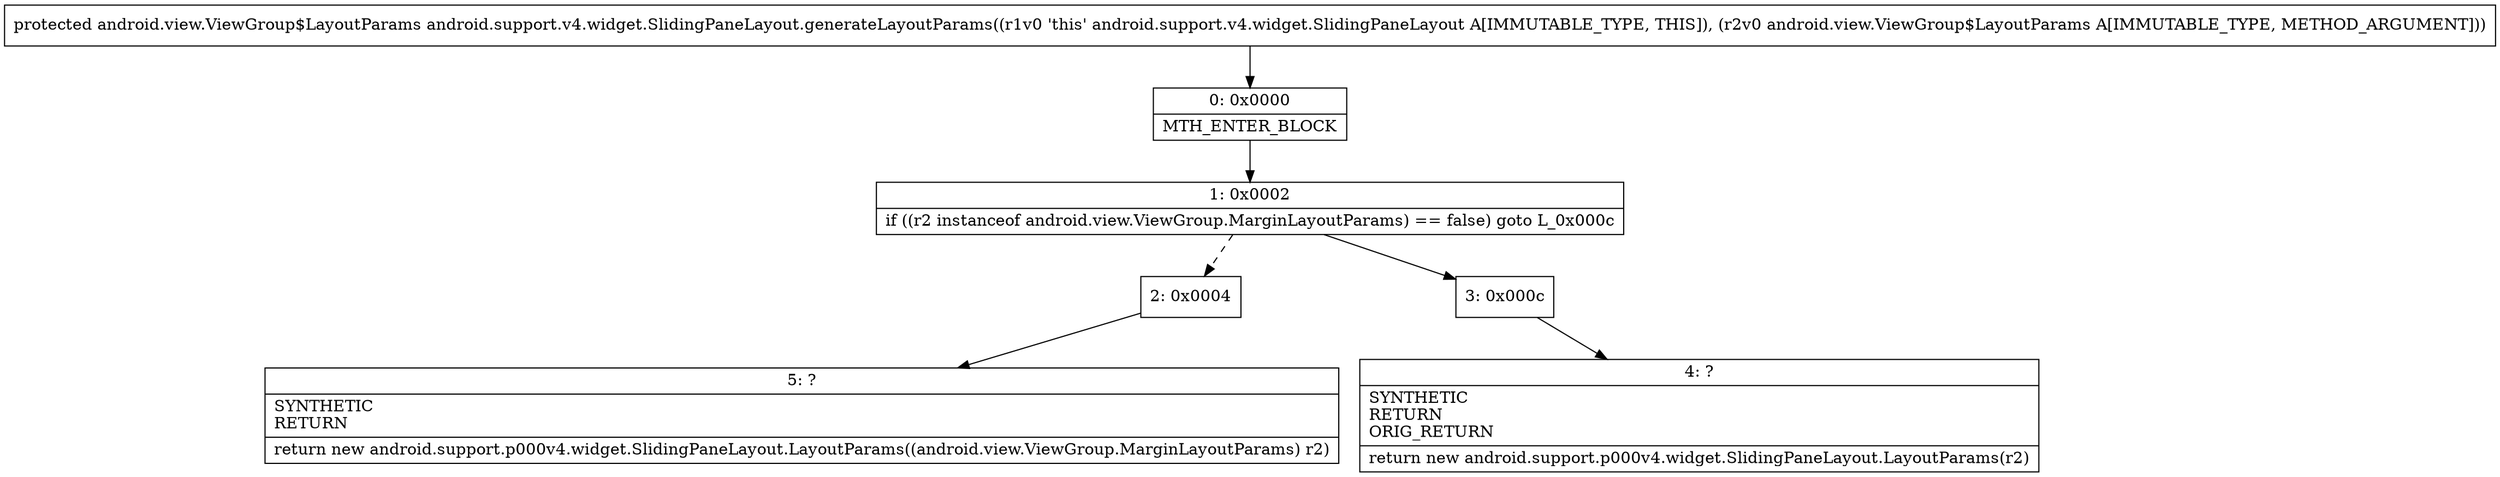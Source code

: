 digraph "CFG forandroid.support.v4.widget.SlidingPaneLayout.generateLayoutParams(Landroid\/view\/ViewGroup$LayoutParams;)Landroid\/view\/ViewGroup$LayoutParams;" {
Node_0 [shape=record,label="{0\:\ 0x0000|MTH_ENTER_BLOCK\l}"];
Node_1 [shape=record,label="{1\:\ 0x0002|if ((r2 instanceof android.view.ViewGroup.MarginLayoutParams) == false) goto L_0x000c\l}"];
Node_2 [shape=record,label="{2\:\ 0x0004}"];
Node_3 [shape=record,label="{3\:\ 0x000c}"];
Node_4 [shape=record,label="{4\:\ ?|SYNTHETIC\lRETURN\lORIG_RETURN\l|return new android.support.p000v4.widget.SlidingPaneLayout.LayoutParams(r2)\l}"];
Node_5 [shape=record,label="{5\:\ ?|SYNTHETIC\lRETURN\l|return new android.support.p000v4.widget.SlidingPaneLayout.LayoutParams((android.view.ViewGroup.MarginLayoutParams) r2)\l}"];
MethodNode[shape=record,label="{protected android.view.ViewGroup$LayoutParams android.support.v4.widget.SlidingPaneLayout.generateLayoutParams((r1v0 'this' android.support.v4.widget.SlidingPaneLayout A[IMMUTABLE_TYPE, THIS]), (r2v0 android.view.ViewGroup$LayoutParams A[IMMUTABLE_TYPE, METHOD_ARGUMENT])) }"];
MethodNode -> Node_0;
Node_0 -> Node_1;
Node_1 -> Node_2[style=dashed];
Node_1 -> Node_3;
Node_2 -> Node_5;
Node_3 -> Node_4;
}

